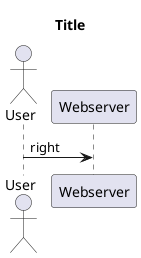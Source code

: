 {
  "sha1": "qnr8up9yp1skm5rdjs6thfexs8zkbbn",
  "insertion": {
    "when": "2024-06-04T17:28:42.680Z",
    "user": "plantuml@gmail.com"
  }
}
@startuml
 ' title imagemap for Webserver appears top left from actor User
 title Title
 actor User as u [[/wiki/index.php/User]]
 participant Webserver as w [[/wiki/index.php/Webserver]]
 'url of u is [[/wiki/index.php/User]]
 'url of w is [[/wiki/index.php/Webserver]]


 u -> w: right
@enduml
